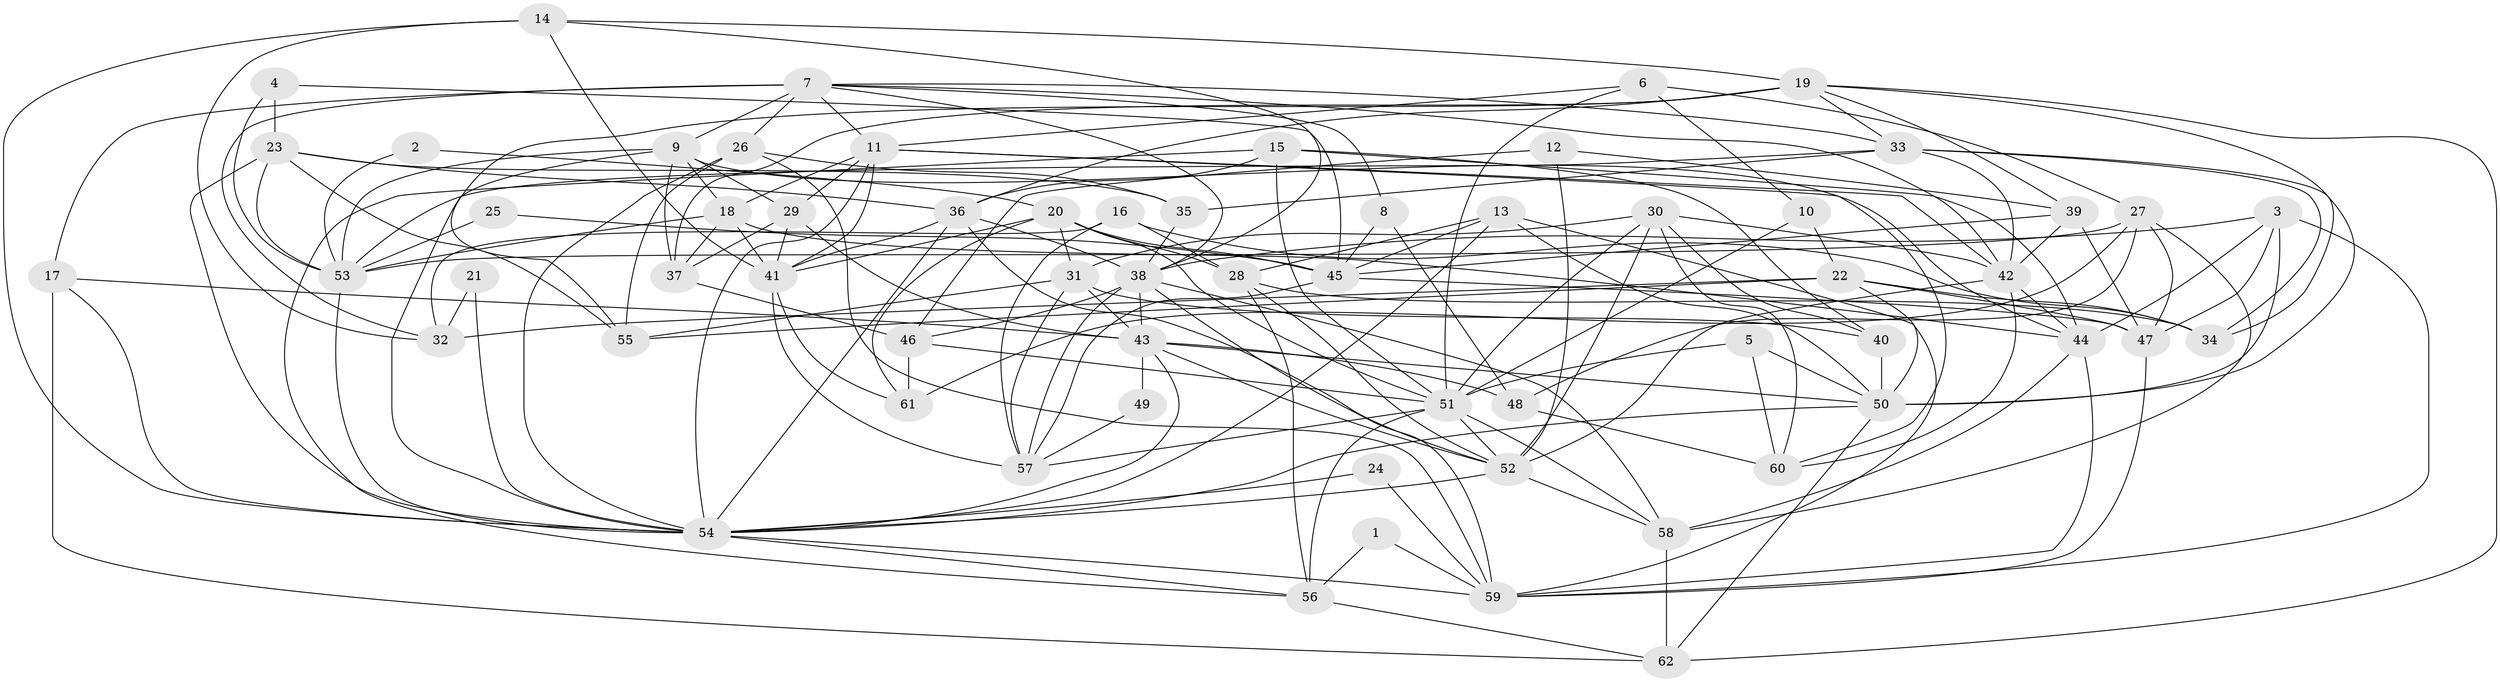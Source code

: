// original degree distribution, {2: 0.18548387096774194, 3: 0.20161290322580644, 5: 0.20967741935483872, 6: 0.10483870967741936, 4: 0.25806451612903225, 9: 0.016129032258064516, 7: 0.024193548387096774}
// Generated by graph-tools (version 1.1) at 2025/26/03/09/25 03:26:17]
// undirected, 62 vertices, 179 edges
graph export_dot {
graph [start="1"]
  node [color=gray90,style=filled];
  1;
  2;
  3;
  4;
  5;
  6;
  7;
  8;
  9;
  10;
  11;
  12;
  13;
  14;
  15;
  16;
  17;
  18;
  19;
  20;
  21;
  22;
  23;
  24;
  25;
  26;
  27;
  28;
  29;
  30;
  31;
  32;
  33;
  34;
  35;
  36;
  37;
  38;
  39;
  40;
  41;
  42;
  43;
  44;
  45;
  46;
  47;
  48;
  49;
  50;
  51;
  52;
  53;
  54;
  55;
  56;
  57;
  58;
  59;
  60;
  61;
  62;
  1 -- 56 [weight=1.0];
  1 -- 59 [weight=1.0];
  2 -- 20 [weight=1.0];
  2 -- 53 [weight=1.0];
  3 -- 38 [weight=1.0];
  3 -- 44 [weight=1.0];
  3 -- 47 [weight=1.0];
  3 -- 50 [weight=1.0];
  3 -- 59 [weight=1.0];
  4 -- 23 [weight=1.0];
  4 -- 45 [weight=1.0];
  4 -- 53 [weight=1.0];
  5 -- 50 [weight=1.0];
  5 -- 51 [weight=1.0];
  5 -- 60 [weight=1.0];
  6 -- 10 [weight=1.0];
  6 -- 11 [weight=1.0];
  6 -- 27 [weight=1.0];
  6 -- 51 [weight=1.0];
  7 -- 8 [weight=1.0];
  7 -- 9 [weight=1.0];
  7 -- 11 [weight=1.0];
  7 -- 17 [weight=1.0];
  7 -- 26 [weight=2.0];
  7 -- 32 [weight=1.0];
  7 -- 33 [weight=1.0];
  7 -- 38 [weight=1.0];
  7 -- 42 [weight=1.0];
  8 -- 45 [weight=1.0];
  8 -- 48 [weight=1.0];
  9 -- 18 [weight=1.0];
  9 -- 29 [weight=1.0];
  9 -- 37 [weight=1.0];
  9 -- 44 [weight=1.0];
  9 -- 53 [weight=1.0];
  9 -- 54 [weight=1.0];
  10 -- 22 [weight=1.0];
  10 -- 51 [weight=1.0];
  11 -- 18 [weight=1.0];
  11 -- 29 [weight=1.0];
  11 -- 41 [weight=1.0];
  11 -- 42 [weight=1.0];
  11 -- 54 [weight=1.0];
  11 -- 60 [weight=1.0];
  12 -- 39 [weight=1.0];
  12 -- 46 [weight=1.0];
  12 -- 52 [weight=1.0];
  13 -- 28 [weight=1.0];
  13 -- 45 [weight=2.0];
  13 -- 50 [weight=1.0];
  13 -- 54 [weight=1.0];
  13 -- 59 [weight=1.0];
  14 -- 19 [weight=1.0];
  14 -- 32 [weight=1.0];
  14 -- 38 [weight=1.0];
  14 -- 41 [weight=1.0];
  14 -- 54 [weight=1.0];
  15 -- 36 [weight=1.0];
  15 -- 40 [weight=1.0];
  15 -- 44 [weight=1.0];
  15 -- 51 [weight=1.0];
  15 -- 56 [weight=1.0];
  16 -- 28 [weight=1.0];
  16 -- 32 [weight=1.0];
  16 -- 34 [weight=1.0];
  16 -- 57 [weight=1.0];
  17 -- 43 [weight=1.0];
  17 -- 54 [weight=1.0];
  17 -- 62 [weight=1.0];
  18 -- 37 [weight=1.0];
  18 -- 41 [weight=1.0];
  18 -- 44 [weight=1.0];
  18 -- 53 [weight=1.0];
  19 -- 33 [weight=1.0];
  19 -- 34 [weight=1.0];
  19 -- 36 [weight=1.0];
  19 -- 37 [weight=1.0];
  19 -- 39 [weight=1.0];
  19 -- 55 [weight=1.0];
  19 -- 62 [weight=1.0];
  20 -- 28 [weight=1.0];
  20 -- 31 [weight=1.0];
  20 -- 41 [weight=1.0];
  20 -- 45 [weight=1.0];
  20 -- 51 [weight=1.0];
  20 -- 61 [weight=1.0];
  21 -- 32 [weight=1.0];
  21 -- 54 [weight=1.0];
  22 -- 32 [weight=1.0];
  22 -- 34 [weight=1.0];
  22 -- 47 [weight=1.0];
  22 -- 50 [weight=1.0];
  22 -- 55 [weight=1.0];
  23 -- 35 [weight=1.0];
  23 -- 36 [weight=1.0];
  23 -- 53 [weight=1.0];
  23 -- 54 [weight=1.0];
  23 -- 55 [weight=1.0];
  24 -- 54 [weight=1.0];
  24 -- 59 [weight=1.0];
  25 -- 45 [weight=1.0];
  25 -- 53 [weight=1.0];
  26 -- 35 [weight=1.0];
  26 -- 54 [weight=1.0];
  26 -- 55 [weight=1.0];
  26 -- 59 [weight=1.0];
  27 -- 47 [weight=1.0];
  27 -- 48 [weight=1.0];
  27 -- 53 [weight=1.0];
  27 -- 58 [weight=1.0];
  27 -- 61 [weight=2.0];
  28 -- 34 [weight=1.0];
  28 -- 52 [weight=1.0];
  28 -- 56 [weight=1.0];
  29 -- 37 [weight=1.0];
  29 -- 41 [weight=1.0];
  29 -- 43 [weight=1.0];
  30 -- 31 [weight=1.0];
  30 -- 40 [weight=1.0];
  30 -- 42 [weight=1.0];
  30 -- 51 [weight=1.0];
  30 -- 52 [weight=1.0];
  30 -- 60 [weight=1.0];
  31 -- 40 [weight=1.0];
  31 -- 43 [weight=1.0];
  31 -- 55 [weight=1.0];
  31 -- 57 [weight=1.0];
  33 -- 34 [weight=1.0];
  33 -- 35 [weight=1.0];
  33 -- 42 [weight=1.0];
  33 -- 50 [weight=1.0];
  33 -- 53 [weight=1.0];
  35 -- 38 [weight=1.0];
  36 -- 38 [weight=1.0];
  36 -- 41 [weight=1.0];
  36 -- 52 [weight=1.0];
  36 -- 54 [weight=1.0];
  37 -- 46 [weight=1.0];
  38 -- 43 [weight=1.0];
  38 -- 46 [weight=1.0];
  38 -- 57 [weight=1.0];
  38 -- 58 [weight=1.0];
  38 -- 59 [weight=1.0];
  39 -- 42 [weight=1.0];
  39 -- 45 [weight=1.0];
  39 -- 47 [weight=1.0];
  40 -- 50 [weight=1.0];
  41 -- 57 [weight=1.0];
  41 -- 61 [weight=1.0];
  42 -- 44 [weight=1.0];
  42 -- 52 [weight=1.0];
  42 -- 60 [weight=1.0];
  43 -- 48 [weight=1.0];
  43 -- 49 [weight=1.0];
  43 -- 50 [weight=1.0];
  43 -- 52 [weight=1.0];
  43 -- 54 [weight=1.0];
  44 -- 58 [weight=1.0];
  44 -- 59 [weight=1.0];
  45 -- 47 [weight=1.0];
  45 -- 57 [weight=1.0];
  46 -- 51 [weight=1.0];
  46 -- 61 [weight=1.0];
  47 -- 59 [weight=1.0];
  48 -- 60 [weight=2.0];
  49 -- 57 [weight=1.0];
  50 -- 54 [weight=1.0];
  50 -- 62 [weight=1.0];
  51 -- 52 [weight=2.0];
  51 -- 56 [weight=1.0];
  51 -- 57 [weight=1.0];
  51 -- 58 [weight=1.0];
  52 -- 54 [weight=1.0];
  52 -- 58 [weight=1.0];
  53 -- 54 [weight=1.0];
  54 -- 56 [weight=1.0];
  54 -- 59 [weight=1.0];
  56 -- 62 [weight=1.0];
  58 -- 62 [weight=1.0];
}
